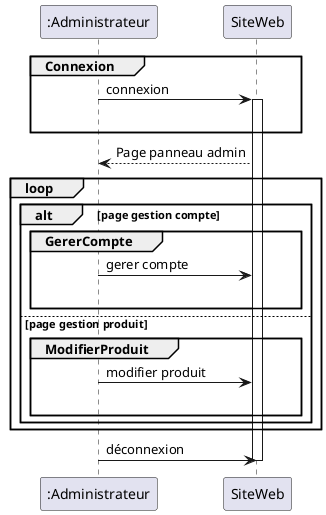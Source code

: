 @startuml Panneau Admin

 group Connexion
":Administrateur" -> SiteWeb: connexion
activate SiteWeb
|||
 end

SiteWeb --> ":Administrateur": Page panneau admin

loop
alt page gestion compte
 group GererCompte
":Administrateur" -> SiteWeb: gerer compte
|||
end
else page gestion produit
 group ModifierProduit
":Administrateur" -> SiteWeb: modifier produit
|||
end
end
end

":Administrateur" -> SiteWeb: déconnexion
deactivate SiteWeb
@enduml